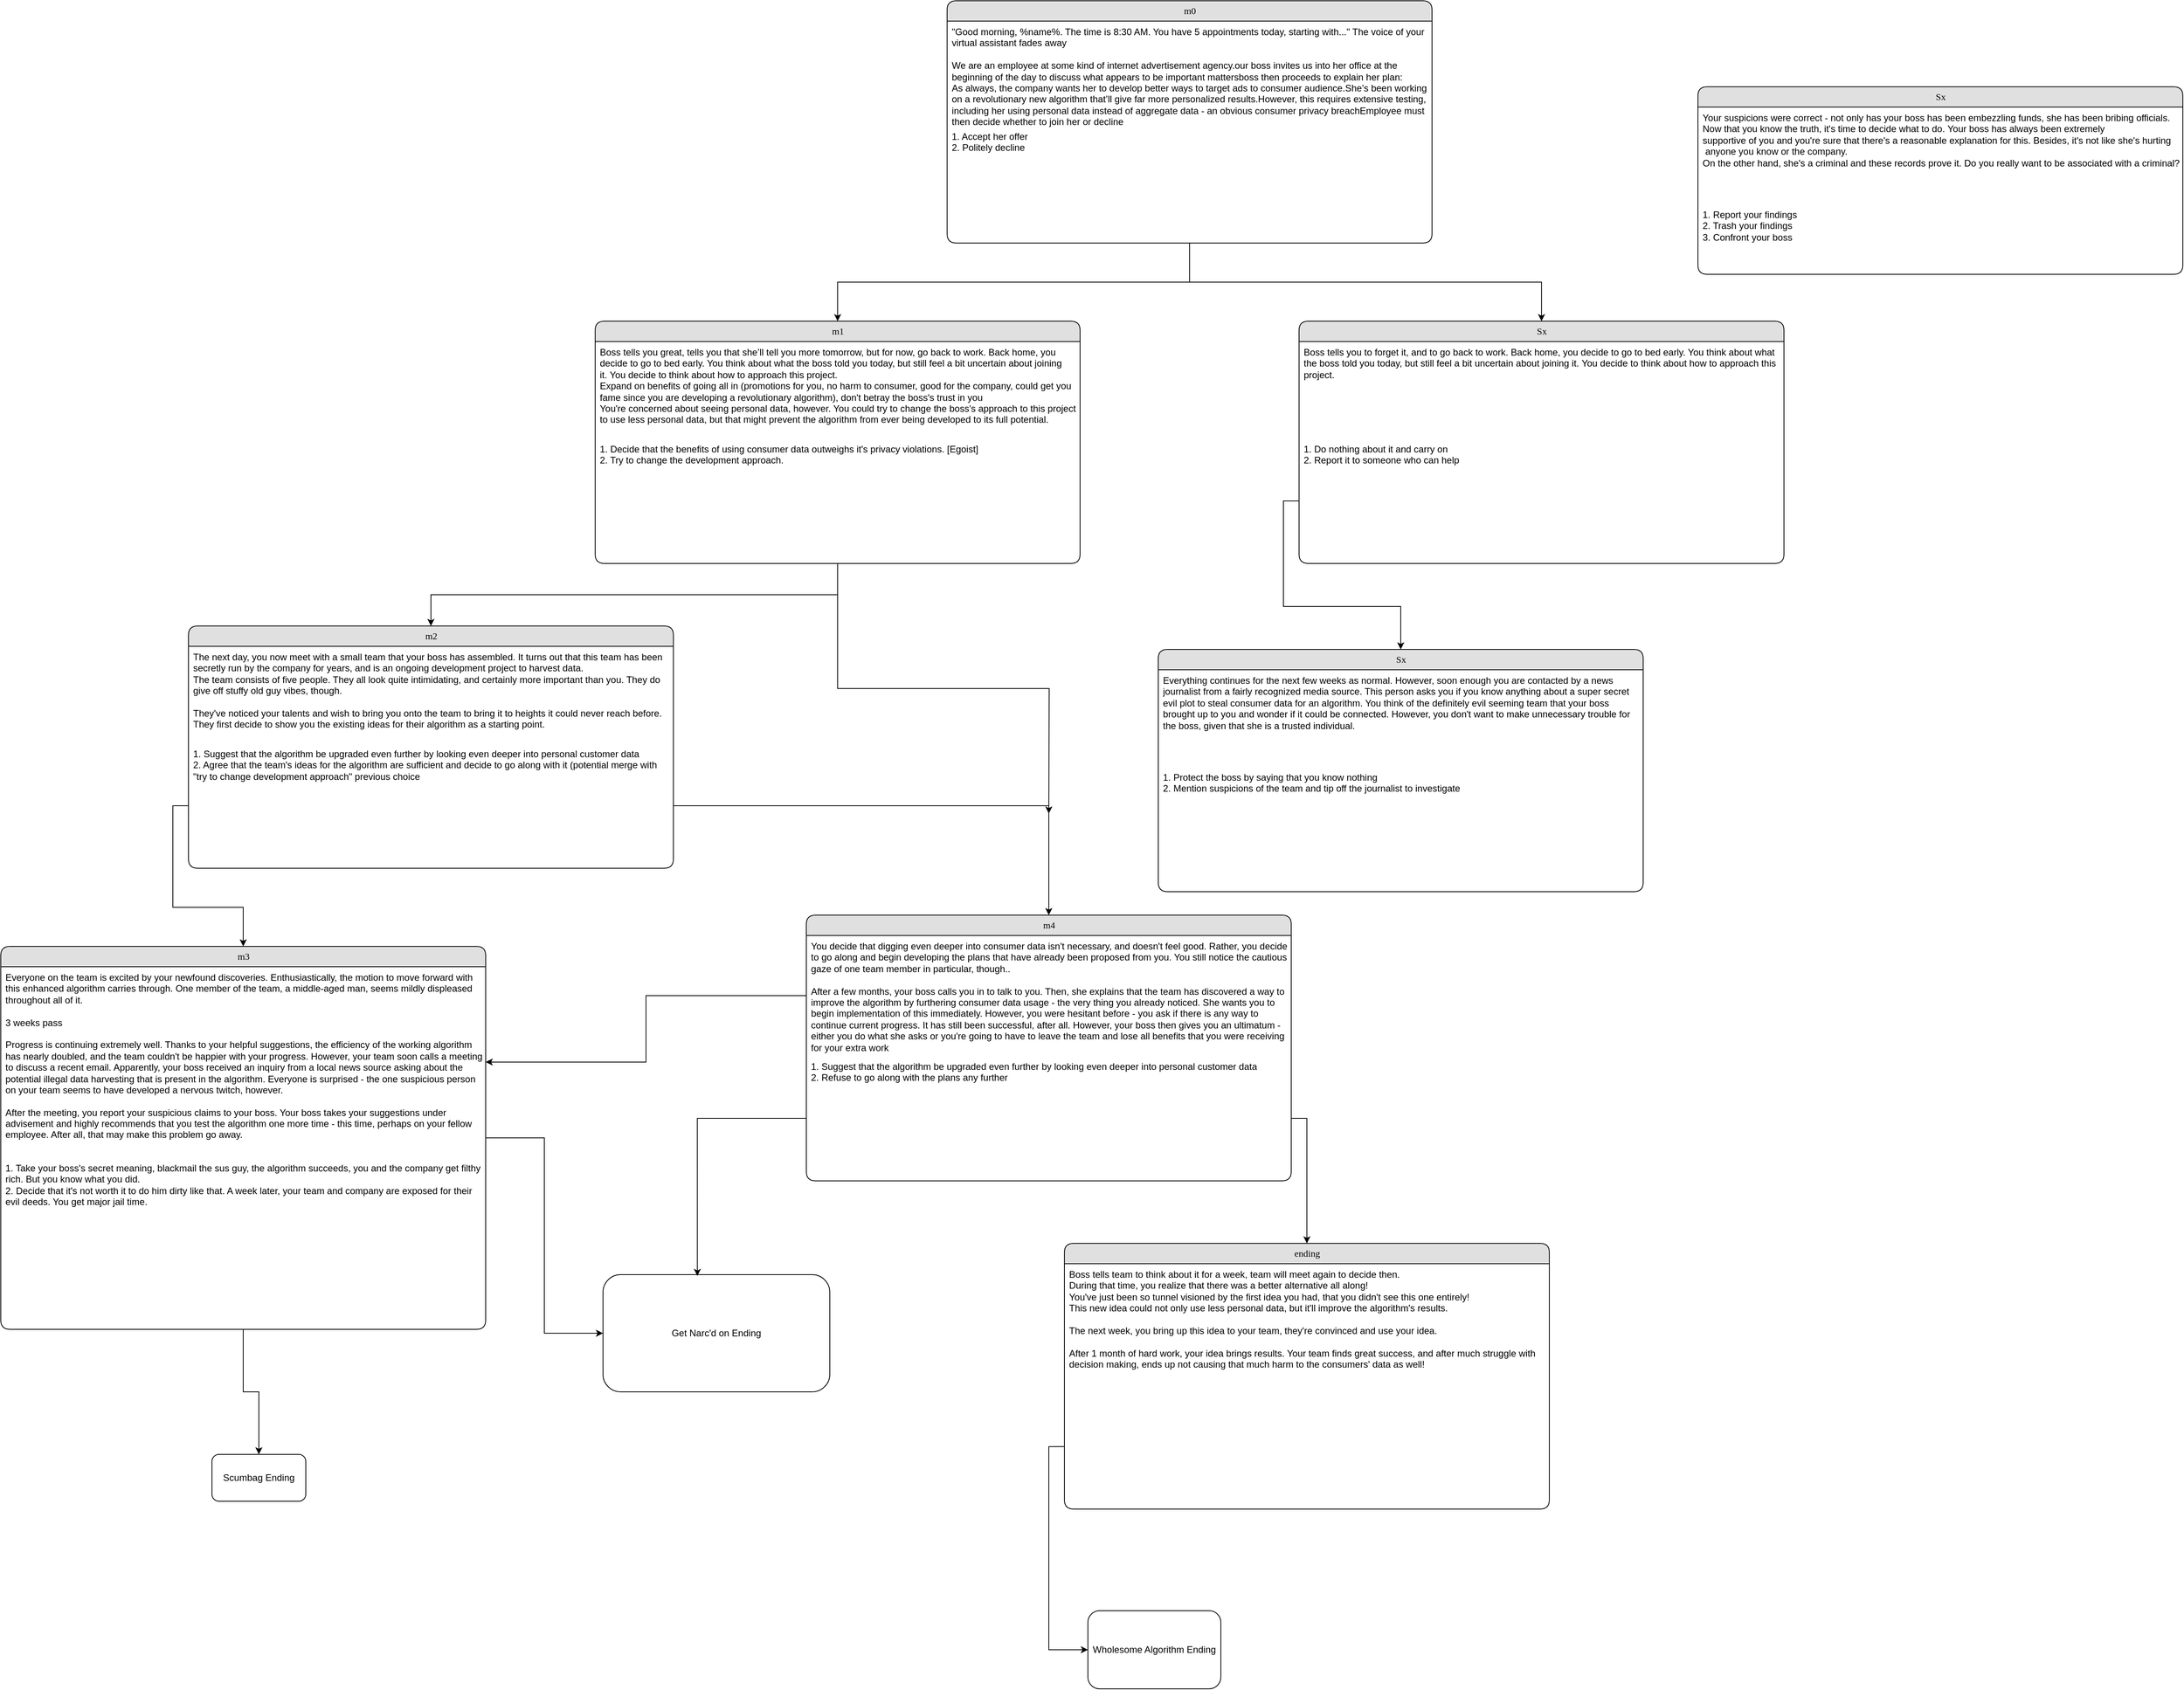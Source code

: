 <mxfile version="13.9.6" type="github">
  <diagram name="Page-1" id="b520641d-4fe3-3701-9064-5fc419738815">
    <mxGraphModel dx="2321" dy="645" grid="1" gridSize="10" guides="1" tooltips="1" connect="1" arrows="1" fold="1" page="1" pageScale="1" pageWidth="1100" pageHeight="850" background="#ffffff" math="0" shadow="0">
      <root>
        <mxCell id="0" />
        <mxCell id="1" parent="0" />
        <mxCell id="e9B-Smu1X89H_BTClJb--25" style="edgeStyle=orthogonalEdgeStyle;rounded=0;orthogonalLoop=1;jettySize=auto;html=1;" edge="1" parent="1" source="e9B-Smu1X89H_BTClJb--18" target="e9B-Smu1X89H_BTClJb--22">
          <mxGeometry relative="1" as="geometry" />
        </mxCell>
        <mxCell id="e9B-Smu1X89H_BTClJb--29" style="edgeStyle=orthogonalEdgeStyle;rounded=0;orthogonalLoop=1;jettySize=auto;html=1;" edge="1" parent="1" source="e9B-Smu1X89H_BTClJb--18" target="e9B-Smu1X89H_BTClJb--26">
          <mxGeometry relative="1" as="geometry" />
        </mxCell>
        <mxCell id="e9B-Smu1X89H_BTClJb--18" value="m0" style="swimlane;html=1;fontStyle=0;childLayout=stackLayout;horizontal=1;startSize=26;fillColor=#e0e0e0;horizontalStack=0;resizeParent=1;resizeLast=0;collapsible=1;marginBottom=0;swimlaneFillColor=#ffffff;align=center;rounded=1;shadow=0;comic=0;labelBackgroundColor=none;strokeWidth=1;fontFamily=Verdana;fontSize=12" parent="1" vertex="1">
          <mxGeometry x="130" y="30" width="620" height="310" as="geometry">
            <mxRectangle x="130" y="30" width="50" height="26" as="alternateBounds" />
          </mxGeometry>
        </mxCell>
        <mxCell id="e9B-Smu1X89H_BTClJb--19" value="&quot;Good morning, %name%. The time is 8:30 AM. You have 5 appointments today, starting with...&quot; The voice of your virtual assistant fades away &#xa;&#xa;We are an employee at some kind of internet advertisement agency.our boss invites us into her office at the beginning of the day to discuss what appears to be important mattersboss then proceeds to explain her plan:&#xa;As always, the company wants her to develop better ways to target ads to consumer audience.She’s been working on a revolutionary new algorithm that’ll give far more personalized results.However, this requires extensive testing, including her using personal data instead of aggregate data - an obvious consumer privacy breachEmployee must then decide whether to join her or decline" style="text;strokeColor=none;fillColor=none;spacingLeft=4;spacingRight=4;overflow=hidden;rotatable=0;points=[[0,0.5],[1,0.5]];portConstraint=eastwest;whiteSpace=wrap;verticalAlign=top;" parent="e9B-Smu1X89H_BTClJb--18" vertex="1">
          <mxGeometry y="26" width="620" height="134" as="geometry" />
        </mxCell>
        <mxCell id="e9B-Smu1X89H_BTClJb--21" value="1. Accept her offer&#xa;2. Politely decline" style="text;strokeColor=none;fillColor=none;spacingLeft=4;spacingRight=4;whiteSpace=wrap;overflow=hidden;rotatable=0;points=[[0,0.5],[1,0.5]];portConstraint=eastwest;" parent="e9B-Smu1X89H_BTClJb--18" vertex="1">
          <mxGeometry y="160" width="620" height="50" as="geometry" />
        </mxCell>
        <mxCell id="ORPxbONJtoW9aJd18paX-1" value="Sx" style="swimlane;html=1;fontStyle=0;childLayout=stackLayout;horizontal=1;startSize=26;fillColor=#e0e0e0;horizontalStack=0;resizeParent=1;resizeLast=0;collapsible=1;marginBottom=0;swimlaneFillColor=#ffffff;align=center;rounded=1;shadow=0;comic=0;labelBackgroundColor=none;strokeWidth=1;fontFamily=Verdana;fontSize=12" parent="1" vertex="1">
          <mxGeometry x="1090" y="140" width="620" height="240" as="geometry">
            <mxRectangle x="510" y="180" width="50" height="26" as="alternateBounds" />
          </mxGeometry>
        </mxCell>
        <mxCell id="ORPxbONJtoW9aJd18paX-2" value="Your suspicions were correct - not only has your boss has been embezzling funds, she has been bribing officials. &#xa;Now that you know the truth, it&#39;s time to decide what to do. Your boss has always been extremely supportive of you and you&#39;re sure that there&#39;s a reasonable explanation for this. Besides, it&#39;s not like she&#39;s hurting&#xa; anyone you know or the company.&#xa;On the other hand, she&#39;s a criminal and these records prove it. Do you really want to be associated with a criminal?" style="text;strokeColor=none;fillColor=none;spacingLeft=4;spacingRight=4;overflow=hidden;rotatable=0;points=[[0,0.5],[1,0.5]];portConstraint=eastwest;whiteSpace=wrap;verticalAlign=top;" parent="ORPxbONJtoW9aJd18paX-1" vertex="1">
          <mxGeometry y="26" width="620" height="124" as="geometry" />
        </mxCell>
        <mxCell id="ORPxbONJtoW9aJd18paX-3" value="1. Report your findings&#xa;2. Trash your findings&#xa;3. Confront your boss&#xa;" style="text;strokeColor=none;fillColor=none;spacingLeft=4;spacingRight=4;whiteSpace=wrap;overflow=hidden;rotatable=0;points=[[0,0.5],[1,0.5]];portConstraint=eastwest;" parent="ORPxbONJtoW9aJd18paX-1" vertex="1">
          <mxGeometry y="150" width="620" height="90" as="geometry" />
        </mxCell>
        <mxCell id="e9B-Smu1X89H_BTClJb--33" style="edgeStyle=orthogonalEdgeStyle;rounded=0;orthogonalLoop=1;jettySize=auto;html=1;" edge="1" parent="1" source="e9B-Smu1X89H_BTClJb--22" target="e9B-Smu1X89H_BTClJb--30">
          <mxGeometry relative="1" as="geometry" />
        </mxCell>
        <mxCell id="V5t-5OzrnSoj0Fzdp6cP-18" style="edgeStyle=orthogonalEdgeStyle;rounded=0;orthogonalLoop=1;jettySize=auto;html=1;" edge="1" parent="1" source="e9B-Smu1X89H_BTClJb--22">
          <mxGeometry relative="1" as="geometry">
            <mxPoint x="260" y="1070" as="targetPoint" />
          </mxGeometry>
        </mxCell>
        <mxCell id="e9B-Smu1X89H_BTClJb--22" value="m1" style="swimlane;html=1;fontStyle=0;childLayout=stackLayout;horizontal=1;startSize=26;fillColor=#e0e0e0;horizontalStack=0;resizeParent=1;resizeLast=0;collapsible=1;marginBottom=0;swimlaneFillColor=#ffffff;align=center;rounded=1;shadow=0;comic=0;labelBackgroundColor=none;strokeWidth=1;fontFamily=Verdana;fontSize=12" vertex="1" parent="1">
          <mxGeometry x="-320" y="440" width="620" height="310" as="geometry">
            <mxRectangle x="510" y="180" width="50" height="26" as="alternateBounds" />
          </mxGeometry>
        </mxCell>
        <mxCell id="e9B-Smu1X89H_BTClJb--23" value="Boss tells you great, tells you that she’ll tell you more tomorrow, but for now, go back to work. Back home, you decide to go to bed early. You think about what the boss told you today, but still feel a bit uncertain about joining it. You decide to think about how to approach this project.&#xa;Expand on benefits of going all in (promotions for you, no harm to consumer, good for the company, could get you fame since you are developing a revolutionary algorithm), don&#39;t betray the boss&#39;s trust in you&#xa;You&#39;re concerned about seeing personal data, however. You could try to change the boss&#39;s approach to this project to use less personal data, but that might prevent the algorithm from ever being developed to its full potential." style="text;strokeColor=none;fillColor=none;spacingLeft=4;spacingRight=4;overflow=hidden;rotatable=0;points=[[0,0.5],[1,0.5]];portConstraint=eastwest;whiteSpace=wrap;verticalAlign=top;" vertex="1" parent="e9B-Smu1X89H_BTClJb--22">
          <mxGeometry y="26" width="620" height="124" as="geometry" />
        </mxCell>
        <mxCell id="e9B-Smu1X89H_BTClJb--24" value="1. Decide that the benefits of using consumer data outweighs it&#39;s privacy violations. [Egoist]&#xa;2. Try to change the development approach." style="text;strokeColor=none;fillColor=none;spacingLeft=4;spacingRight=4;whiteSpace=wrap;overflow=hidden;rotatable=0;points=[[0,0.5],[1,0.5]];portConstraint=eastwest;" vertex="1" parent="e9B-Smu1X89H_BTClJb--22">
          <mxGeometry y="150" width="620" height="50" as="geometry" />
        </mxCell>
        <mxCell id="e9B-Smu1X89H_BTClJb--26" value="Sx" style="swimlane;html=1;fontStyle=0;childLayout=stackLayout;horizontal=1;startSize=26;fillColor=#e0e0e0;horizontalStack=0;resizeParent=1;resizeLast=0;collapsible=1;marginBottom=0;swimlaneFillColor=#ffffff;align=center;rounded=1;shadow=0;comic=0;labelBackgroundColor=none;strokeWidth=1;fontFamily=Verdana;fontSize=12" vertex="1" parent="1">
          <mxGeometry x="580" y="440" width="620" height="310" as="geometry">
            <mxRectangle x="510" y="180" width="50" height="26" as="alternateBounds" />
          </mxGeometry>
        </mxCell>
        <mxCell id="e9B-Smu1X89H_BTClJb--27" value="Boss tells you to forget it, and to go back to work. Back home, you decide to go to bed early. You think about what the boss told you today, but still feel a bit uncertain about joining it. You decide to think about how to approach this project." style="text;strokeColor=none;fillColor=none;spacingLeft=4;spacingRight=4;overflow=hidden;rotatable=0;points=[[0,0.5],[1,0.5]];portConstraint=eastwest;whiteSpace=wrap;verticalAlign=top;" vertex="1" parent="e9B-Smu1X89H_BTClJb--26">
          <mxGeometry y="26" width="620" height="124" as="geometry" />
        </mxCell>
        <mxCell id="e9B-Smu1X89H_BTClJb--28" value="1. Do nothing about it and carry on&#xa;2. Report it to someone who can help" style="text;strokeColor=none;fillColor=none;spacingLeft=4;spacingRight=4;whiteSpace=wrap;overflow=hidden;rotatable=0;points=[[0,0.5],[1,0.5]];portConstraint=eastwest;" vertex="1" parent="e9B-Smu1X89H_BTClJb--26">
          <mxGeometry y="150" width="620" height="160" as="geometry" />
        </mxCell>
        <mxCell id="e9B-Smu1X89H_BTClJb--30" value="m2" style="swimlane;html=1;fontStyle=0;childLayout=stackLayout;horizontal=1;startSize=26;fillColor=#e0e0e0;horizontalStack=0;resizeParent=1;resizeLast=0;collapsible=1;marginBottom=0;swimlaneFillColor=#ffffff;align=center;rounded=1;shadow=0;comic=0;labelBackgroundColor=none;strokeWidth=1;fontFamily=Verdana;fontSize=12" vertex="1" parent="1">
          <mxGeometry x="-840" y="830" width="620" height="310" as="geometry">
            <mxRectangle x="510" y="180" width="50" height="26" as="alternateBounds" />
          </mxGeometry>
        </mxCell>
        <mxCell id="e9B-Smu1X89H_BTClJb--31" value="The next day, you now meet with a small team that your boss has assembled. It turns out that this team has been secretly run by the company for years, and is an ongoing development project to harvest data. &#xa;The team consists of five people. They all look quite intimidating, and certainly more important than you. They do give off stuffy old guy vibes, though.&#xa;&#xa;They&#39;ve noticed your talents and wish to bring you onto the team to bring it to heights it could never reach before. They first decide to show you the existing ideas for their algorithm as a starting point.&#xa;&#xa;" style="text;strokeColor=none;fillColor=none;spacingLeft=4;spacingRight=4;overflow=hidden;rotatable=0;points=[[0,0.5],[1,0.5]];portConstraint=eastwest;whiteSpace=wrap;verticalAlign=top;" vertex="1" parent="e9B-Smu1X89H_BTClJb--30">
          <mxGeometry y="26" width="620" height="124" as="geometry" />
        </mxCell>
        <mxCell id="e9B-Smu1X89H_BTClJb--32" value="1. Suggest that the algorithm be upgraded even further by looking even deeper into personal customer data&#xa;2. Agree that the team&#39;s ideas for the algorithm are sufficient and decide to go along with it (potential merge with &quot;try to change development approach&quot; previous choice" style="text;strokeColor=none;fillColor=none;spacingLeft=4;spacingRight=4;whiteSpace=wrap;overflow=hidden;rotatable=0;points=[[0,0.5],[1,0.5]];portConstraint=eastwest;" vertex="1" parent="e9B-Smu1X89H_BTClJb--30">
          <mxGeometry y="150" width="620" height="160" as="geometry" />
        </mxCell>
        <mxCell id="V5t-5OzrnSoj0Fzdp6cP-26" style="edgeStyle=orthogonalEdgeStyle;rounded=0;orthogonalLoop=1;jettySize=auto;html=1;" edge="1" parent="1" source="V5t-5OzrnSoj0Fzdp6cP-7" target="V5t-5OzrnSoj0Fzdp6cP-25">
          <mxGeometry relative="1" as="geometry" />
        </mxCell>
        <mxCell id="V5t-5OzrnSoj0Fzdp6cP-29" style="edgeStyle=orthogonalEdgeStyle;rounded=0;orthogonalLoop=1;jettySize=auto;html=1;" edge="1" parent="1" source="V5t-5OzrnSoj0Fzdp6cP-7" target="V5t-5OzrnSoj0Fzdp6cP-28">
          <mxGeometry relative="1" as="geometry" />
        </mxCell>
        <mxCell id="V5t-5OzrnSoj0Fzdp6cP-7" value="m3" style="swimlane;html=1;fontStyle=0;childLayout=stackLayout;horizontal=1;startSize=26;fillColor=#e0e0e0;horizontalStack=0;resizeParent=1;resizeLast=0;collapsible=1;marginBottom=0;swimlaneFillColor=#ffffff;align=center;rounded=1;shadow=0;comic=0;labelBackgroundColor=none;strokeWidth=1;fontFamily=Verdana;fontSize=12" vertex="1" parent="1">
          <mxGeometry x="-1080" y="1240" width="620" height="490" as="geometry">
            <mxRectangle x="510" y="180" width="50" height="26" as="alternateBounds" />
          </mxGeometry>
        </mxCell>
        <mxCell id="V5t-5OzrnSoj0Fzdp6cP-8" value="Everyone on the team is excited by your newfound discoveries. Enthusiastically, the motion to move forward with this enhanced algorithm carries through. One member of the team, a middle-aged man, seems mildly displeased throughout all of it.&#xa;&#xa;3 weeks pass&#xa;&#xa;Progress is continuing extremely well. Thanks to your helpful suggestions, the efficiency of the working algorithm has nearly doubled, and the team couldn&#39;t be happier with your progress. However, your team soon calls a meeting to discuss a recent email. Apparently, your boss received an inquiry from a local news source asking about the potential illegal data harvesting that is present in the algorithm. Everyone is surprised - the one suspicious person on your team seems to have developed a nervous twitch, however.&#xa;&#xa;After the meeting, you report your suspicious claims to your boss. Your boss takes your suggestions under advisement and highly recommends that you test the algorithm one more time - this time, perhaps on your fellow employee. After all, that may make this problem go away." style="text;strokeColor=none;fillColor=none;spacingLeft=4;spacingRight=4;overflow=hidden;rotatable=0;points=[[0,0.5],[1,0.5]];portConstraint=eastwest;whiteSpace=wrap;verticalAlign=top;" vertex="1" parent="V5t-5OzrnSoj0Fzdp6cP-7">
          <mxGeometry y="26" width="620" height="244" as="geometry" />
        </mxCell>
        <mxCell id="V5t-5OzrnSoj0Fzdp6cP-9" value="1. Take your boss&#39;s secret meaning, blackmail the sus guy, the algorithm succeeds, you and the company get filthy rich. But you know what you did.&#xa;2. Decide that it&#39;s not worth it to do him dirty like that. A week later, your team and company are exposed for their evil deeds. You get major jail time." style="text;strokeColor=none;fillColor=none;spacingLeft=4;spacingRight=4;whiteSpace=wrap;overflow=hidden;rotatable=0;points=[[0,0.5],[1,0.5]];portConstraint=eastwest;" vertex="1" parent="V5t-5OzrnSoj0Fzdp6cP-7">
          <mxGeometry y="270" width="620" height="170" as="geometry" />
        </mxCell>
        <mxCell id="V5t-5OzrnSoj0Fzdp6cP-10" value="m4" style="swimlane;html=1;fontStyle=0;childLayout=stackLayout;horizontal=1;startSize=26;fillColor=#e0e0e0;horizontalStack=0;resizeParent=1;resizeLast=0;collapsible=1;marginBottom=0;swimlaneFillColor=#ffffff;align=center;rounded=1;shadow=0;comic=0;labelBackgroundColor=none;strokeWidth=1;fontFamily=Verdana;fontSize=12" vertex="1" parent="1">
          <mxGeometry x="-50" y="1200" width="620" height="340" as="geometry">
            <mxRectangle x="510" y="180" width="50" height="26" as="alternateBounds" />
          </mxGeometry>
        </mxCell>
        <mxCell id="V5t-5OzrnSoj0Fzdp6cP-11" value="You decide that digging even deeper into consumer data isn&#39;t necessary, and doesn&#39;t feel good. Rather, you decide to go along and begin developing the plans that have already been proposed from you. You still notice the cautious gaze of one team member in particular, though..&#xa;&#xa;After a few months, your boss calls you in to talk to you. Then, she explains that the team has discovered a way to improve the algorithm by furthering consumer data usage - the very thing you already noticed. She wants you to begin implementation of this immediately. However, you were hesitant before - you ask if there is any way to continue current progress. It has still been successful, after all. However, your boss then gives you an ultimatum - either you do what she asks or you&#39;re going to have to leave the team and lose all benefits that you were receiving for your extra work" style="text;strokeColor=none;fillColor=none;spacingLeft=4;spacingRight=4;overflow=hidden;rotatable=0;points=[[0,0.5],[1,0.5]];portConstraint=eastwest;whiteSpace=wrap;verticalAlign=top;" vertex="1" parent="V5t-5OzrnSoj0Fzdp6cP-10">
          <mxGeometry y="26" width="620" height="154" as="geometry" />
        </mxCell>
        <mxCell id="V5t-5OzrnSoj0Fzdp6cP-12" value="1. Suggest that the algorithm be upgraded even further by looking even deeper into personal customer data&#xa;2. Refuse to go along with the plans any further " style="text;strokeColor=none;fillColor=none;spacingLeft=4;spacingRight=4;whiteSpace=wrap;overflow=hidden;rotatable=0;points=[[0,0.5],[1,0.5]];portConstraint=eastwest;" vertex="1" parent="V5t-5OzrnSoj0Fzdp6cP-10">
          <mxGeometry y="180" width="620" height="160" as="geometry" />
        </mxCell>
        <mxCell id="V5t-5OzrnSoj0Fzdp6cP-14" style="edgeStyle=orthogonalEdgeStyle;rounded=0;orthogonalLoop=1;jettySize=auto;html=1;exitX=1;exitY=0.5;exitDx=0;exitDy=0;entryX=0.5;entryY=0;entryDx=0;entryDy=0;" edge="1" parent="1" source="e9B-Smu1X89H_BTClJb--32" target="V5t-5OzrnSoj0Fzdp6cP-10">
          <mxGeometry relative="1" as="geometry" />
        </mxCell>
        <mxCell id="V5t-5OzrnSoj0Fzdp6cP-23" style="edgeStyle=orthogonalEdgeStyle;rounded=0;orthogonalLoop=1;jettySize=auto;html=1;" edge="1" parent="1" source="V5t-5OzrnSoj0Fzdp6cP-11" target="V5t-5OzrnSoj0Fzdp6cP-8">
          <mxGeometry relative="1" as="geometry" />
        </mxCell>
        <mxCell id="V5t-5OzrnSoj0Fzdp6cP-24" style="edgeStyle=orthogonalEdgeStyle;rounded=0;orthogonalLoop=1;jettySize=auto;html=1;entryX=0.5;entryY=0;entryDx=0;entryDy=0;" edge="1" parent="1" source="e9B-Smu1X89H_BTClJb--32" target="V5t-5OzrnSoj0Fzdp6cP-7">
          <mxGeometry relative="1" as="geometry" />
        </mxCell>
        <mxCell id="V5t-5OzrnSoj0Fzdp6cP-25" value="Get Narc&#39;d on Ending" style="rounded=1;whiteSpace=wrap;html=1;" vertex="1" parent="1">
          <mxGeometry x="-310" y="1660" width="290" height="150" as="geometry" />
        </mxCell>
        <mxCell id="V5t-5OzrnSoj0Fzdp6cP-27" style="edgeStyle=orthogonalEdgeStyle;rounded=0;orthogonalLoop=1;jettySize=auto;html=1;entryX=0.416;entryY=0.011;entryDx=0;entryDy=0;entryPerimeter=0;" edge="1" parent="1" source="V5t-5OzrnSoj0Fzdp6cP-12" target="V5t-5OzrnSoj0Fzdp6cP-25">
          <mxGeometry relative="1" as="geometry" />
        </mxCell>
        <mxCell id="V5t-5OzrnSoj0Fzdp6cP-28" value="Scumbag Ending" style="rounded=1;whiteSpace=wrap;html=1;" vertex="1" parent="1">
          <mxGeometry x="-810" y="1890" width="120" height="60" as="geometry" />
        </mxCell>
        <mxCell id="V5t-5OzrnSoj0Fzdp6cP-32" value="ending" style="swimlane;html=1;fontStyle=0;childLayout=stackLayout;horizontal=1;startSize=26;fillColor=#e0e0e0;horizontalStack=0;resizeParent=1;resizeLast=0;collapsible=1;marginBottom=0;swimlaneFillColor=#ffffff;align=center;rounded=1;shadow=0;comic=0;labelBackgroundColor=none;strokeWidth=1;fontFamily=Verdana;fontSize=12" vertex="1" parent="1">
          <mxGeometry x="280" y="1620" width="620" height="340" as="geometry">
            <mxRectangle x="510" y="180" width="50" height="26" as="alternateBounds" />
          </mxGeometry>
        </mxCell>
        <mxCell id="V5t-5OzrnSoj0Fzdp6cP-33" value="Boss tells team to think about it for a week, team will meet again to decide then. &#xa;During that time, you realize that there was a better alternative all along!&#xa;You&#39;ve just been so tunnel visioned by the first idea you had, that you didn&#39;t see this one entirely!&#xa;This new idea could not only use less personal data, but it&#39;ll improve the algorithm&#39;s results.&#xa;&#xa;The next week, you bring up this idea to your team, they&#39;re convinced and use your idea. &#xa;&#xa;After 1 month of hard work, your idea brings results. Your team finds great success, and after much struggle with decision making, ends up not causing that much harm to the consumers&#39; data as well!" style="text;strokeColor=none;fillColor=none;spacingLeft=4;spacingRight=4;overflow=hidden;rotatable=0;points=[[0,0.5],[1,0.5]];portConstraint=eastwest;whiteSpace=wrap;verticalAlign=top;" vertex="1" parent="V5t-5OzrnSoj0Fzdp6cP-32">
          <mxGeometry y="26" width="620" height="154" as="geometry" />
        </mxCell>
        <mxCell id="V5t-5OzrnSoj0Fzdp6cP-35" value="Wholesome Algorithm Ending" style="rounded=1;whiteSpace=wrap;html=1;" vertex="1" parent="1">
          <mxGeometry x="310" y="2090" width="170" height="100" as="geometry" />
        </mxCell>
        <mxCell id="V5t-5OzrnSoj0Fzdp6cP-36" style="edgeStyle=orthogonalEdgeStyle;rounded=0;orthogonalLoop=1;jettySize=auto;html=1;" edge="1" parent="1" target="V5t-5OzrnSoj0Fzdp6cP-35">
          <mxGeometry relative="1" as="geometry">
            <mxPoint x="280" y="1880.059" as="sourcePoint" />
            <Array as="points">
              <mxPoint x="260" y="1880" />
              <mxPoint x="260" y="2140" />
            </Array>
          </mxGeometry>
        </mxCell>
        <mxCell id="V5t-5OzrnSoj0Fzdp6cP-37" style="edgeStyle=orthogonalEdgeStyle;rounded=0;orthogonalLoop=1;jettySize=auto;html=1;entryX=0.5;entryY=0;entryDx=0;entryDy=0;" edge="1" parent="1" source="V5t-5OzrnSoj0Fzdp6cP-12" target="V5t-5OzrnSoj0Fzdp6cP-32">
          <mxGeometry relative="1" as="geometry" />
        </mxCell>
        <mxCell id="V5t-5OzrnSoj0Fzdp6cP-38" value="Sx" style="swimlane;html=1;fontStyle=0;childLayout=stackLayout;horizontal=1;startSize=26;fillColor=#e0e0e0;horizontalStack=0;resizeParent=1;resizeLast=0;collapsible=1;marginBottom=0;swimlaneFillColor=#ffffff;align=center;rounded=1;shadow=0;comic=0;labelBackgroundColor=none;strokeWidth=1;fontFamily=Verdana;fontSize=12" vertex="1" parent="1">
          <mxGeometry x="400" y="860" width="620" height="310" as="geometry">
            <mxRectangle x="510" y="180" width="50" height="26" as="alternateBounds" />
          </mxGeometry>
        </mxCell>
        <mxCell id="V5t-5OzrnSoj0Fzdp6cP-39" value="Everything continues for the next few weeks as normal. However, soon enough you are contacted by a news journalist from a fairly recognized media source. This person asks you if you know anything about a super secret evil plot to steal consumer data for an algorithm. You think of the definitely evil seeming team that your boss brought up to you and wonder if it could be connected. However, you don&#39;t want to make unnecessary trouble for the boss, given that she is a trusted individual." style="text;strokeColor=none;fillColor=none;spacingLeft=4;spacingRight=4;overflow=hidden;rotatable=0;points=[[0,0.5],[1,0.5]];portConstraint=eastwest;whiteSpace=wrap;verticalAlign=top;" vertex="1" parent="V5t-5OzrnSoj0Fzdp6cP-38">
          <mxGeometry y="26" width="620" height="124" as="geometry" />
        </mxCell>
        <mxCell id="V5t-5OzrnSoj0Fzdp6cP-40" value="1. Protect the boss by saying that you know nothing&#xa;2. Mention suspicions of the team and tip off the journalist to investigate" style="text;strokeColor=none;fillColor=none;spacingLeft=4;spacingRight=4;whiteSpace=wrap;overflow=hidden;rotatable=0;points=[[0,0.5],[1,0.5]];portConstraint=eastwest;" vertex="1" parent="V5t-5OzrnSoj0Fzdp6cP-38">
          <mxGeometry y="150" width="620" height="160" as="geometry" />
        </mxCell>
        <mxCell id="V5t-5OzrnSoj0Fzdp6cP-41" style="edgeStyle=orthogonalEdgeStyle;rounded=0;orthogonalLoop=1;jettySize=auto;html=1;entryX=0.5;entryY=0;entryDx=0;entryDy=0;" edge="1" parent="1" source="e9B-Smu1X89H_BTClJb--28" target="V5t-5OzrnSoj0Fzdp6cP-38">
          <mxGeometry relative="1" as="geometry" />
        </mxCell>
      </root>
    </mxGraphModel>
  </diagram>
</mxfile>
